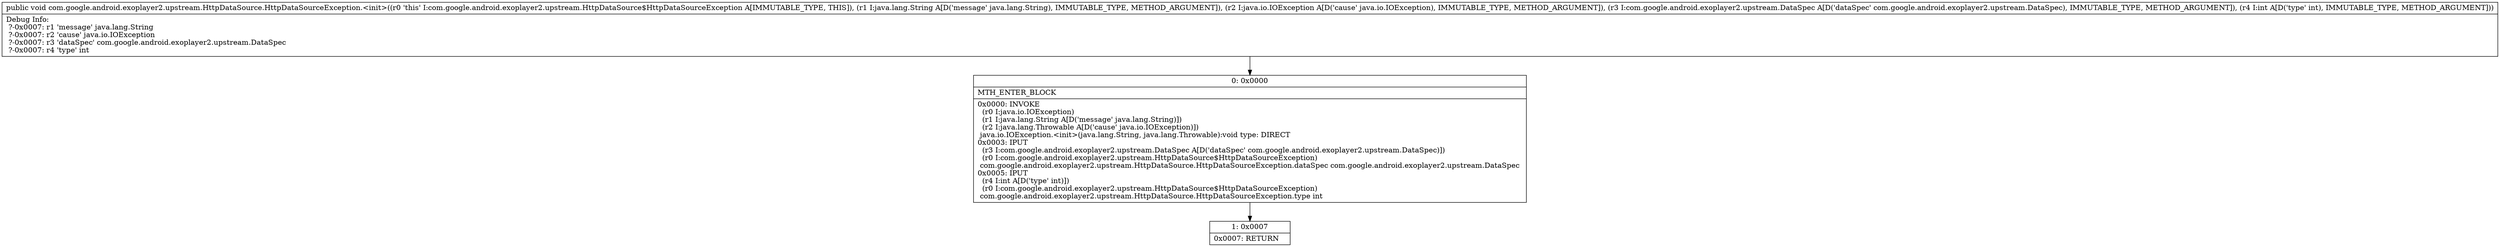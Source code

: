 digraph "CFG forcom.google.android.exoplayer2.upstream.HttpDataSource.HttpDataSourceException.\<init\>(Ljava\/lang\/String;Ljava\/io\/IOException;Lcom\/google\/android\/exoplayer2\/upstream\/DataSpec;I)V" {
Node_0 [shape=record,label="{0\:\ 0x0000|MTH_ENTER_BLOCK\l|0x0000: INVOKE  \l  (r0 I:java.io.IOException)\l  (r1 I:java.lang.String A[D('message' java.lang.String)])\l  (r2 I:java.lang.Throwable A[D('cause' java.io.IOException)])\l java.io.IOException.\<init\>(java.lang.String, java.lang.Throwable):void type: DIRECT \l0x0003: IPUT  \l  (r3 I:com.google.android.exoplayer2.upstream.DataSpec A[D('dataSpec' com.google.android.exoplayer2.upstream.DataSpec)])\l  (r0 I:com.google.android.exoplayer2.upstream.HttpDataSource$HttpDataSourceException)\l com.google.android.exoplayer2.upstream.HttpDataSource.HttpDataSourceException.dataSpec com.google.android.exoplayer2.upstream.DataSpec \l0x0005: IPUT  \l  (r4 I:int A[D('type' int)])\l  (r0 I:com.google.android.exoplayer2.upstream.HttpDataSource$HttpDataSourceException)\l com.google.android.exoplayer2.upstream.HttpDataSource.HttpDataSourceException.type int \l}"];
Node_1 [shape=record,label="{1\:\ 0x0007|0x0007: RETURN   \l}"];
MethodNode[shape=record,label="{public void com.google.android.exoplayer2.upstream.HttpDataSource.HttpDataSourceException.\<init\>((r0 'this' I:com.google.android.exoplayer2.upstream.HttpDataSource$HttpDataSourceException A[IMMUTABLE_TYPE, THIS]), (r1 I:java.lang.String A[D('message' java.lang.String), IMMUTABLE_TYPE, METHOD_ARGUMENT]), (r2 I:java.io.IOException A[D('cause' java.io.IOException), IMMUTABLE_TYPE, METHOD_ARGUMENT]), (r3 I:com.google.android.exoplayer2.upstream.DataSpec A[D('dataSpec' com.google.android.exoplayer2.upstream.DataSpec), IMMUTABLE_TYPE, METHOD_ARGUMENT]), (r4 I:int A[D('type' int), IMMUTABLE_TYPE, METHOD_ARGUMENT]))  | Debug Info:\l  ?\-0x0007: r1 'message' java.lang.String\l  ?\-0x0007: r2 'cause' java.io.IOException\l  ?\-0x0007: r3 'dataSpec' com.google.android.exoplayer2.upstream.DataSpec\l  ?\-0x0007: r4 'type' int\l}"];
MethodNode -> Node_0;
Node_0 -> Node_1;
}

